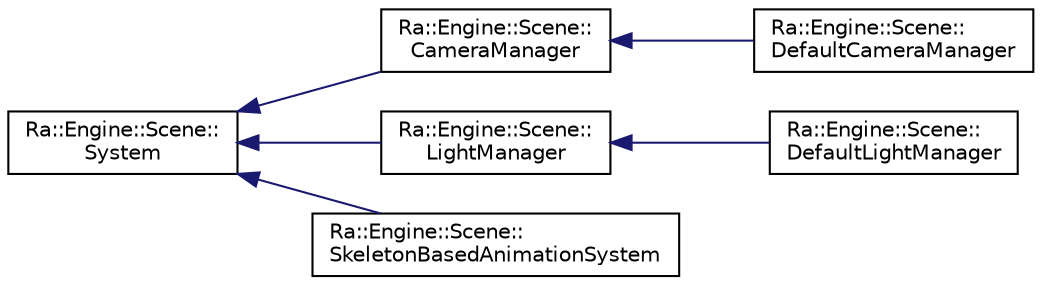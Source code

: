 digraph "Graphical Class Hierarchy"
{
 // INTERACTIVE_SVG=YES
 // LATEX_PDF_SIZE
  edge [fontname="Helvetica",fontsize="10",labelfontname="Helvetica",labelfontsize="10"];
  node [fontname="Helvetica",fontsize="10",shape=record];
  rankdir="LR";
  Node0 [label="Ra::Engine::Scene::\lSystem",height=0.2,width=0.4,color="black", fillcolor="white", style="filled",URL="$classRa_1_1Engine_1_1Scene_1_1System.html",tooltip=" "];
  Node0 -> Node1 [dir="back",color="midnightblue",fontsize="10",style="solid",fontname="Helvetica"];
  Node1 [label="Ra::Engine::Scene::\lCameraManager",height=0.2,width=0.4,color="black", fillcolor="white", style="filled",URL="$classRa_1_1Engine_1_1Scene_1_1CameraManager.html",tooltip=" "];
  Node1 -> Node2 [dir="back",color="midnightblue",fontsize="10",style="solid",fontname="Helvetica"];
  Node2 [label="Ra::Engine::Scene::\lDefaultCameraManager",height=0.2,width=0.4,color="black", fillcolor="white", style="filled",URL="$classRa_1_1Engine_1_1Scene_1_1DefaultCameraManager.html",tooltip="DefaultCameraManager. A simple Camera Manager with a list of Cameras."];
  Node0 -> Node3 [dir="back",color="midnightblue",fontsize="10",style="solid",fontname="Helvetica"];
  Node3 [label="Ra::Engine::Scene::\lLightManager",height=0.2,width=0.4,color="black", fillcolor="white", style="filled",URL="$classRa_1_1Engine_1_1Scene_1_1LightManager.html",tooltip=" "];
  Node3 -> Node4 [dir="back",color="midnightblue",fontsize="10",style="solid",fontname="Helvetica"];
  Node4 [label="Ra::Engine::Scene::\lDefaultLightManager",height=0.2,width=0.4,color="black", fillcolor="white", style="filled",URL="$classRa_1_1Engine_1_1Scene_1_1DefaultLightManager.html",tooltip="DefaultLightManager. A simple Light Manager with a list of lights."];
  Node0 -> Node5 [dir="back",color="midnightblue",fontsize="10",style="solid",fontname="Helvetica"];
  Node5 [label="Ra::Engine::Scene::\lSkeletonBasedAnimationSystem",height=0.2,width=0.4,color="black", fillcolor="white", style="filled",URL="$classRa_1_1Engine_1_1Scene_1_1SkeletonBasedAnimationSystem.html",tooltip=" "];
}
